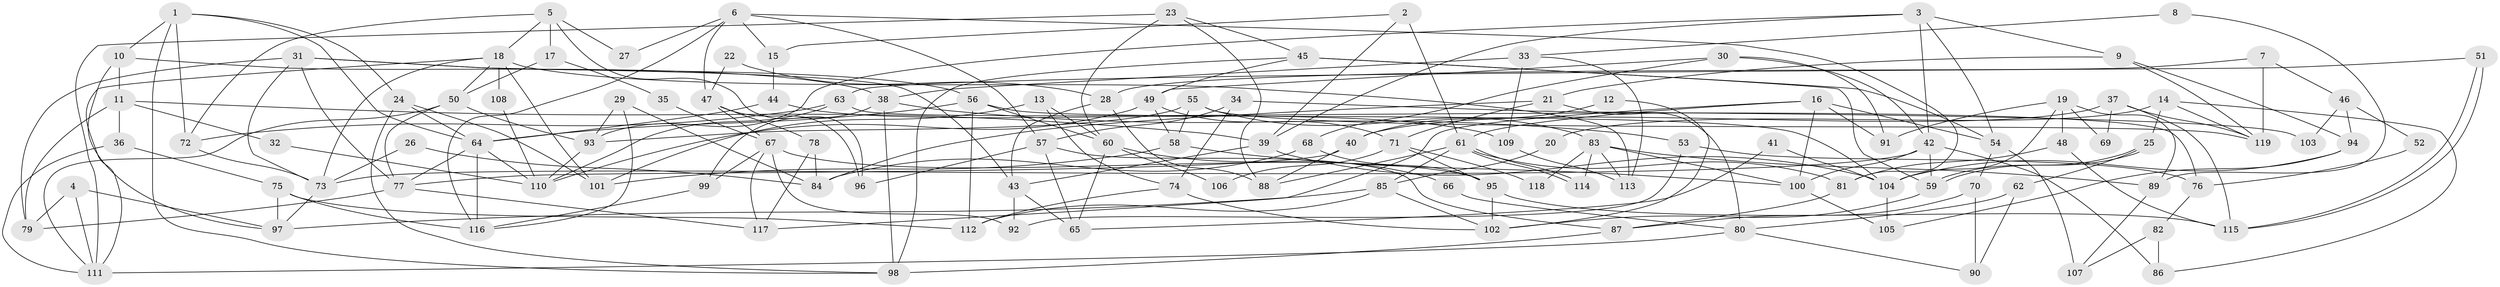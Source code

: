 // Generated by graph-tools (version 1.1) at 2025/50/03/09/25 03:50:04]
// undirected, 119 vertices, 238 edges
graph export_dot {
graph [start="1"]
  node [color=gray90,style=filled];
  1;
  2;
  3;
  4;
  5;
  6;
  7;
  8;
  9;
  10;
  11;
  12;
  13;
  14;
  15;
  16;
  17;
  18;
  19;
  20;
  21;
  22;
  23;
  24;
  25;
  26;
  27;
  28;
  29;
  30;
  31;
  32;
  33;
  34;
  35;
  36;
  37;
  38;
  39;
  40;
  41;
  42;
  43;
  44;
  45;
  46;
  47;
  48;
  49;
  50;
  51;
  52;
  53;
  54;
  55;
  56;
  57;
  58;
  59;
  60;
  61;
  62;
  63;
  64;
  65;
  66;
  67;
  68;
  69;
  70;
  71;
  72;
  73;
  74;
  75;
  76;
  77;
  78;
  79;
  80;
  81;
  82;
  83;
  84;
  85;
  86;
  87;
  88;
  89;
  90;
  91;
  92;
  93;
  94;
  95;
  96;
  97;
  98;
  99;
  100;
  101;
  102;
  103;
  104;
  105;
  106;
  107;
  108;
  109;
  110;
  111;
  112;
  113;
  114;
  115;
  116;
  117;
  118;
  119;
  1 -- 64;
  1 -- 24;
  1 -- 10;
  1 -- 72;
  1 -- 98;
  2 -- 61;
  2 -- 39;
  2 -- 15;
  3 -- 93;
  3 -- 42;
  3 -- 9;
  3 -- 39;
  3 -- 54;
  4 -- 111;
  4 -- 79;
  4 -- 97;
  5 -- 96;
  5 -- 18;
  5 -- 17;
  5 -- 27;
  5 -- 72;
  6 -- 81;
  6 -- 57;
  6 -- 15;
  6 -- 27;
  6 -- 47;
  6 -- 116;
  7 -- 119;
  7 -- 28;
  7 -- 46;
  8 -- 33;
  8 -- 89;
  9 -- 119;
  9 -- 21;
  9 -- 94;
  10 -- 97;
  10 -- 11;
  10 -- 38;
  11 -- 36;
  11 -- 32;
  11 -- 39;
  11 -- 79;
  12 -- 102;
  12 -- 40;
  13 -- 74;
  13 -- 60;
  13 -- 101;
  14 -- 86;
  14 -- 119;
  14 -- 20;
  14 -- 25;
  15 -- 44;
  16 -- 54;
  16 -- 100;
  16 -- 61;
  16 -- 91;
  16 -- 117;
  17 -- 50;
  17 -- 35;
  18 -- 101;
  18 -- 73;
  18 -- 50;
  18 -- 108;
  18 -- 111;
  18 -- 113;
  19 -- 48;
  19 -- 104;
  19 -- 69;
  19 -- 89;
  19 -- 91;
  20 -- 85;
  21 -- 84;
  21 -- 71;
  21 -- 80;
  22 -- 47;
  22 -- 28;
  23 -- 111;
  23 -- 45;
  23 -- 60;
  23 -- 88;
  24 -- 101;
  24 -- 64;
  24 -- 98;
  25 -- 59;
  25 -- 59;
  25 -- 62;
  26 -- 73;
  26 -- 84;
  28 -- 43;
  28 -- 88;
  29 -- 84;
  29 -- 116;
  29 -- 93;
  30 -- 91;
  30 -- 42;
  30 -- 49;
  30 -- 68;
  31 -- 77;
  31 -- 79;
  31 -- 43;
  31 -- 56;
  31 -- 73;
  32 -- 110;
  33 -- 38;
  33 -- 109;
  33 -- 113;
  34 -- 57;
  34 -- 74;
  34 -- 103;
  35 -- 67;
  36 -- 111;
  36 -- 75;
  37 -- 115;
  37 -- 40;
  37 -- 69;
  37 -- 119;
  38 -- 98;
  38 -- 53;
  38 -- 99;
  39 -- 43;
  39 -- 104;
  40 -- 77;
  40 -- 88;
  41 -- 65;
  41 -- 104;
  42 -- 73;
  42 -- 59;
  42 -- 86;
  42 -- 100;
  43 -- 65;
  43 -- 92;
  44 -- 64;
  44 -- 109;
  45 -- 49;
  45 -- 98;
  45 -- 54;
  45 -- 59;
  46 -- 94;
  46 -- 52;
  46 -- 103;
  47 -- 67;
  47 -- 78;
  47 -- 96;
  48 -- 81;
  48 -- 115;
  49 -- 58;
  49 -- 71;
  49 -- 110;
  50 -- 93;
  50 -- 77;
  50 -- 111;
  51 -- 115;
  51 -- 115;
  51 -- 63;
  52 -- 76;
  53 -- 92;
  53 -- 76;
  54 -- 70;
  54 -- 107;
  55 -- 83;
  55 -- 93;
  55 -- 58;
  55 -- 119;
  56 -- 64;
  56 -- 60;
  56 -- 104;
  56 -- 112;
  57 -- 87;
  57 -- 65;
  57 -- 96;
  58 -- 100;
  58 -- 101;
  59 -- 102;
  60 -- 65;
  60 -- 66;
  60 -- 106;
  61 -- 114;
  61 -- 114;
  61 -- 81;
  61 -- 85;
  61 -- 88;
  62 -- 80;
  62 -- 90;
  63 -- 110;
  63 -- 72;
  63 -- 76;
  64 -- 77;
  64 -- 116;
  64 -- 110;
  66 -- 80;
  67 -- 95;
  67 -- 99;
  67 -- 92;
  67 -- 117;
  68 -- 95;
  68 -- 84;
  70 -- 90;
  70 -- 87;
  71 -- 95;
  71 -- 106;
  71 -- 118;
  72 -- 73;
  73 -- 97;
  74 -- 112;
  74 -- 102;
  75 -- 112;
  75 -- 97;
  75 -- 116;
  76 -- 82;
  77 -- 117;
  77 -- 79;
  78 -- 117;
  78 -- 84;
  80 -- 111;
  80 -- 90;
  81 -- 87;
  82 -- 107;
  82 -- 86;
  83 -- 100;
  83 -- 113;
  83 -- 89;
  83 -- 114;
  83 -- 118;
  85 -- 97;
  85 -- 102;
  85 -- 112;
  87 -- 98;
  89 -- 107;
  93 -- 110;
  94 -- 104;
  94 -- 105;
  95 -- 102;
  95 -- 115;
  99 -- 116;
  100 -- 105;
  104 -- 105;
  108 -- 110;
  109 -- 113;
}
